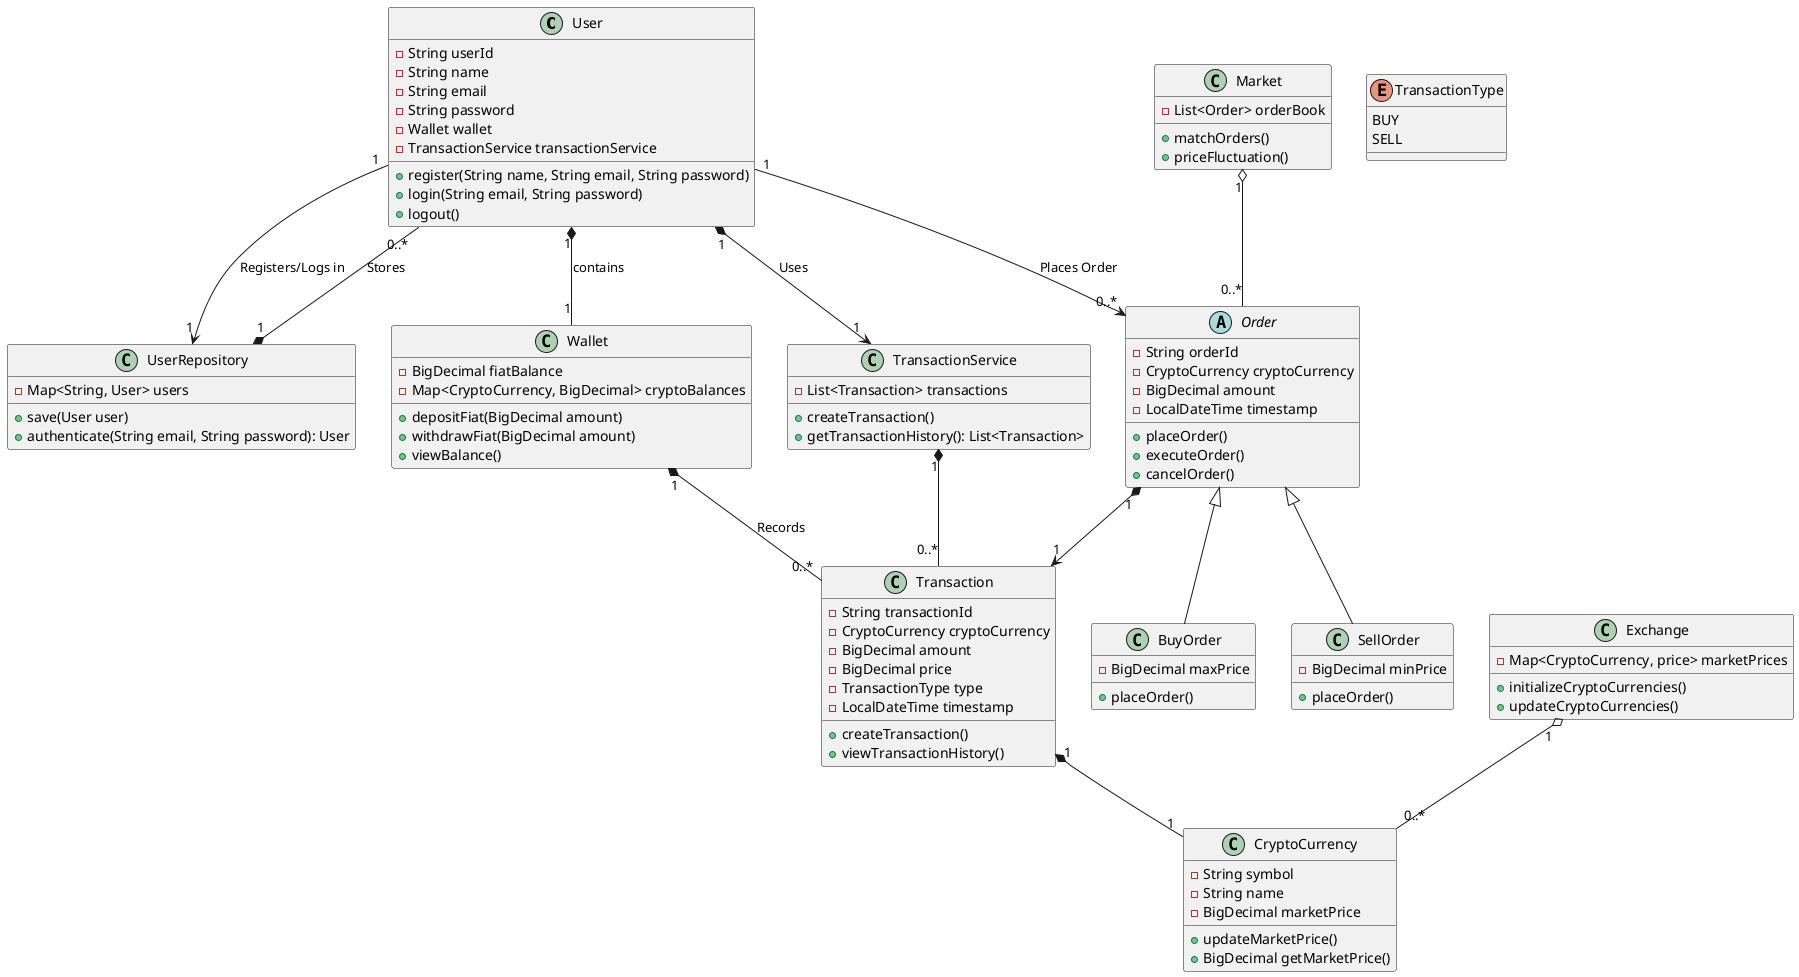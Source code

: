 @startuml

class User {
-String userId
-String name
-String email
-String password
-Wallet wallet
-TransactionService transactionService
+register(String name, String email, String password)
+login(String email, String password)
+logout()
}

class UserRepository {
  -Map<String, User> users
  +save(User user)
  +authenticate(String email, String password): User
}

class Wallet {
-BigDecimal fiatBalance
-Map<CryptoCurrency, BigDecimal> cryptoBalances
+depositFiat(BigDecimal amount)
+withdrawFiat(BigDecimal amount)
+viewBalance()
}

class CryptoCurrency {
-String symbol
-String name
-BigDecimal marketPrice
+updateMarketPrice()
+BigDecimal getMarketPrice()
}

class Transaction {
-String transactionId
-CryptoCurrency cryptoCurrency
-BigDecimal amount
-BigDecimal price
-TransactionType type
-LocalDateTime timestamp
+createTransaction()
+viewTransactionHistory()
}

class TransactionService {
  -List<Transaction> transactions
  +createTransaction()
  +getTransactionHistory(): List<Transaction>
}

abstract class Order {
-String orderId
-CryptoCurrency cryptoCurrency
-BigDecimal amount
-LocalDateTime timestamp
+placeOrder()
+executeOrder()
+cancelOrder()
}

class BuyOrder {
-BigDecimal maxPrice
+placeOrder()
}

class SellOrder{
-BigDecimal minPrice
+placeOrder()
}

class Market{
-List<Order> orderBook
+matchOrders()
+priceFluctuation()
}

class Exchange{
-Map<CryptoCurrency, price> marketPrices
+initializeCryptoCurrencies()
+updateCryptoCurrencies()
}


enum TransactionType {
BUY
SELL
}

User "1" *-- "1" Wallet : contains
User "1" --> "0..*" Order : Places Order
User "1" *--> "1" TransactionService : Uses
UserRepository "1" *-- "0..*" User : Stores
User "1" --> "1" UserRepository : Registers/Logs in
TransactionService "1" *-- "0..*" Transaction
Transaction "1" *-- "1" CryptoCurrency
Order <|-- BuyOrder
Order <|-- SellOrder
Order "1" *--> "1" Transaction
Market "1" o-- "0..*" Order
Exchange "1" o-- "0..*" CryptoCurrency
Wallet "1" *-- "0..*" Transaction : Records

@enduml